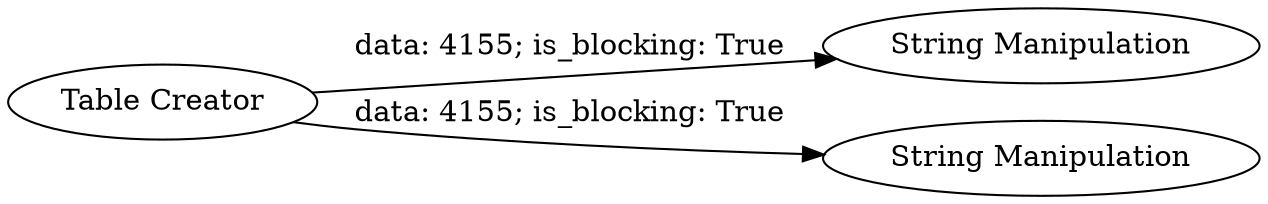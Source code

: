 digraph {
	"-3329792897706300264_2" [label="String Manipulation"]
	"-3329792897706300264_3" [label="String Manipulation"]
	"-3329792897706300264_1" [label="Table Creator"]
	"-3329792897706300264_1" -> "-3329792897706300264_2" [label="data: 4155; is_blocking: True"]
	"-3329792897706300264_1" -> "-3329792897706300264_3" [label="data: 4155; is_blocking: True"]
	rankdir=LR
}
